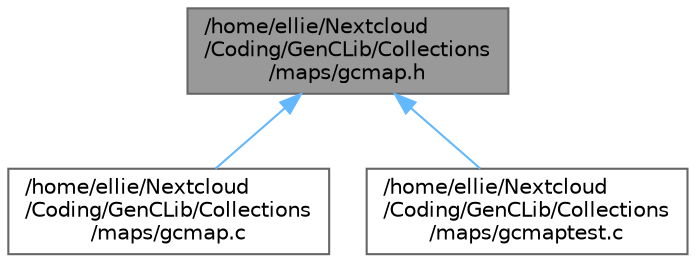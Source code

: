 digraph "/home/ellie/Nextcloud/Coding/GenCLib/Collections/maps/gcmap.h"
{
 // INTERACTIVE_SVG=YES
 // LATEX_PDF_SIZE
  bgcolor="transparent";
  edge [fontname=Helvetica,fontsize=10,labelfontname=Helvetica,labelfontsize=10];
  node [fontname=Helvetica,fontsize=10,shape=box,height=0.2,width=0.4];
  Node1 [id="Node000001",label="/home/ellie/Nextcloud\l/Coding/GenCLib/Collections\l/maps/gcmap.h",height=0.2,width=0.4,color="gray40", fillcolor="grey60", style="filled", fontcolor="black",tooltip=" "];
  Node1 -> Node2 [id="edge1_Node000001_Node000002",dir="back",color="steelblue1",style="solid",tooltip=" "];
  Node2 [id="Node000002",label="/home/ellie/Nextcloud\l/Coding/GenCLib/Collections\l/maps/gcmap.c",height=0.2,width=0.4,color="grey40", fillcolor="white", style="filled",URL="$gcmap_8c.html",tooltip=" "];
  Node1 -> Node3 [id="edge2_Node000001_Node000003",dir="back",color="steelblue1",style="solid",tooltip=" "];
  Node3 [id="Node000003",label="/home/ellie/Nextcloud\l/Coding/GenCLib/Collections\l/maps/gcmaptest.c",height=0.2,width=0.4,color="grey40", fillcolor="white", style="filled",URL="$gcmaptest_8c.html",tooltip=" "];
}
